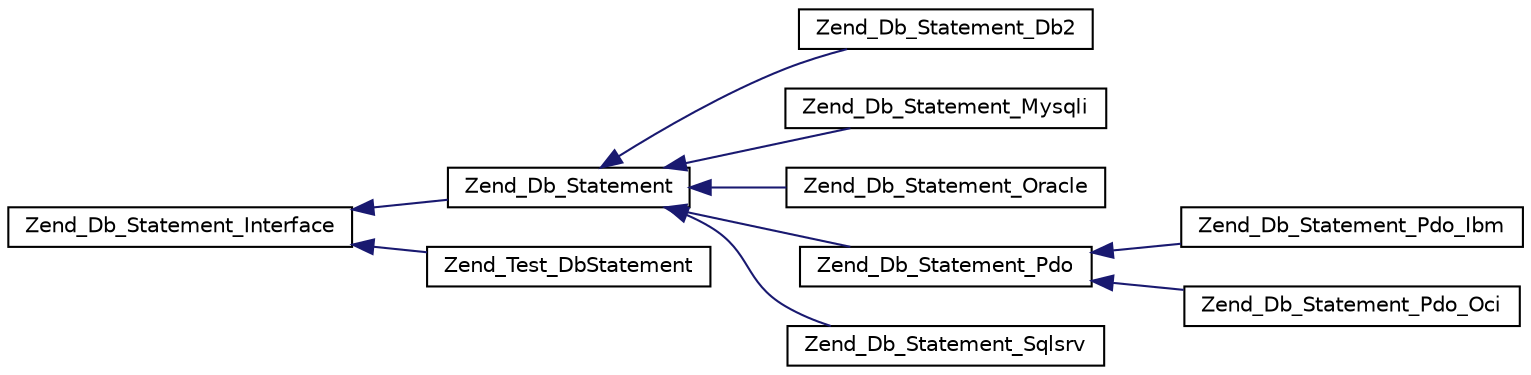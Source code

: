 digraph G
{
  edge [fontname="Helvetica",fontsize="10",labelfontname="Helvetica",labelfontsize="10"];
  node [fontname="Helvetica",fontsize="10",shape=record];
  rankdir="LR";
  Node1 [label="Zend_Db_Statement_Interface",height=0.2,width=0.4,color="black", fillcolor="white", style="filled",URL="$interface_zend___db___statement___interface.html"];
  Node1 -> Node2 [dir="back",color="midnightblue",fontsize="10",style="solid",fontname="Helvetica"];
  Node2 [label="Zend_Db_Statement",height=0.2,width=0.4,color="black", fillcolor="white", style="filled",URL="$class_zend___db___statement.html"];
  Node2 -> Node3 [dir="back",color="midnightblue",fontsize="10",style="solid",fontname="Helvetica"];
  Node3 [label="Zend_Db_Statement_Db2",height=0.2,width=0.4,color="black", fillcolor="white", style="filled",URL="$class_zend___db___statement___db2.html"];
  Node2 -> Node4 [dir="back",color="midnightblue",fontsize="10",style="solid",fontname="Helvetica"];
  Node4 [label="Zend_Db_Statement_Mysqli",height=0.2,width=0.4,color="black", fillcolor="white", style="filled",URL="$class_zend___db___statement___mysqli.html"];
  Node2 -> Node5 [dir="back",color="midnightblue",fontsize="10",style="solid",fontname="Helvetica"];
  Node5 [label="Zend_Db_Statement_Oracle",height=0.2,width=0.4,color="black", fillcolor="white", style="filled",URL="$class_zend___db___statement___oracle.html"];
  Node2 -> Node6 [dir="back",color="midnightblue",fontsize="10",style="solid",fontname="Helvetica"];
  Node6 [label="Zend_Db_Statement_Pdo",height=0.2,width=0.4,color="black", fillcolor="white", style="filled",URL="$class_zend___db___statement___pdo.html"];
  Node6 -> Node7 [dir="back",color="midnightblue",fontsize="10",style="solid",fontname="Helvetica"];
  Node7 [label="Zend_Db_Statement_Pdo_Ibm",height=0.2,width=0.4,color="black", fillcolor="white", style="filled",URL="$class_zend___db___statement___pdo___ibm.html"];
  Node6 -> Node8 [dir="back",color="midnightblue",fontsize="10",style="solid",fontname="Helvetica"];
  Node8 [label="Zend_Db_Statement_Pdo_Oci",height=0.2,width=0.4,color="black", fillcolor="white", style="filled",URL="$class_zend___db___statement___pdo___oci.html"];
  Node2 -> Node9 [dir="back",color="midnightblue",fontsize="10",style="solid",fontname="Helvetica"];
  Node9 [label="Zend_Db_Statement_Sqlsrv",height=0.2,width=0.4,color="black", fillcolor="white", style="filled",URL="$class_zend___db___statement___sqlsrv.html"];
  Node1 -> Node10 [dir="back",color="midnightblue",fontsize="10",style="solid",fontname="Helvetica"];
  Node10 [label="Zend_Test_DbStatement",height=0.2,width=0.4,color="black", fillcolor="white", style="filled",URL="$class_zend___test___db_statement.html"];
}
